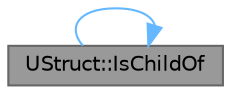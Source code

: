 digraph "UStruct::IsChildOf"
{
 // INTERACTIVE_SVG=YES
 // LATEX_PDF_SIZE
  bgcolor="transparent";
  edge [fontname=Helvetica,fontsize=10,labelfontname=Helvetica,labelfontsize=10];
  node [fontname=Helvetica,fontsize=10,shape=box,height=0.2,width=0.4];
  rankdir="LR";
  Node1 [id="Node000001",label="UStruct::IsChildOf",height=0.2,width=0.4,color="gray40", fillcolor="grey60", style="filled", fontcolor="black",tooltip="Returns true if this struct either is class T, or is a child of class T."];
  Node1 -> Node1 [id="edge1_Node000001_Node000001",color="steelblue1",style="solid",tooltip=" "];
}
